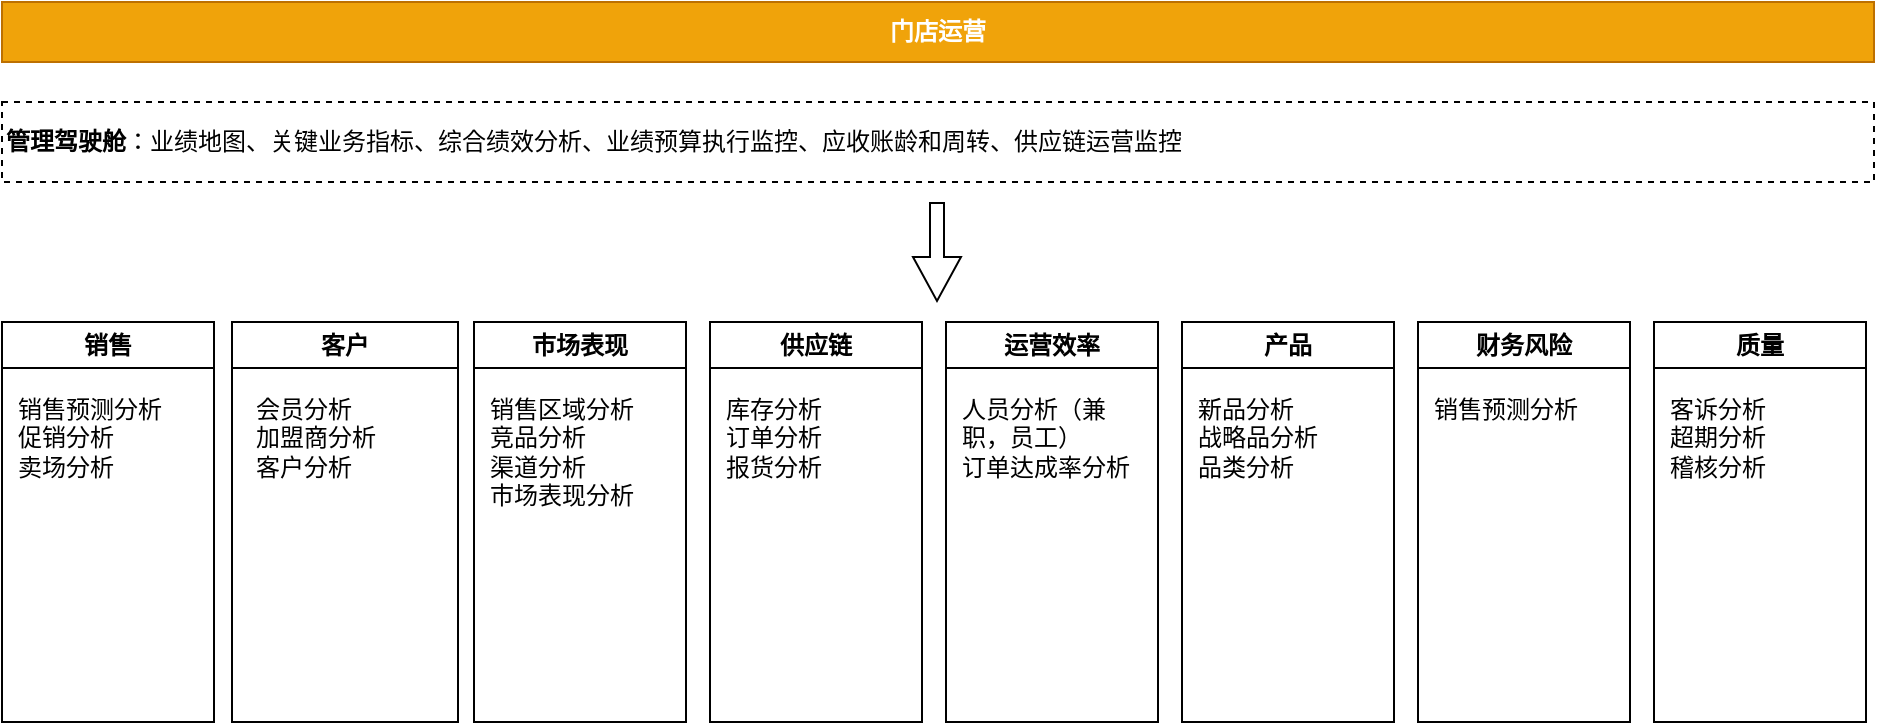 <mxfile version="26.2.8">
  <diagram name="第 1 页" id="GskqJcH7MVZhV6aUFAPI">
    <mxGraphModel dx="1002" dy="597" grid="1" gridSize="10" guides="1" tooltips="1" connect="1" arrows="1" fold="1" page="1" pageScale="1" pageWidth="827" pageHeight="1169" math="0" shadow="0">
      <root>
        <mxCell id="0" />
        <mxCell id="1" parent="0" />
        <mxCell id="HJ7cx-dCD4smT8NFuNB5-1" value="门店运营" style="rounded=0;whiteSpace=wrap;html=1;labelBackgroundColor=none;fillColor=#f0a30a;strokeColor=#BD7000;fontColor=#FFFFFF;fontStyle=1" vertex="1" parent="1">
          <mxGeometry x="94" y="110" width="936" height="30" as="geometry" />
        </mxCell>
        <mxCell id="HJ7cx-dCD4smT8NFuNB5-3" value="销售" style="swimlane;whiteSpace=wrap;html=1;startSize=23;" vertex="1" parent="1">
          <mxGeometry x="94" y="270" width="106" height="200" as="geometry" />
        </mxCell>
        <mxCell id="HJ7cx-dCD4smT8NFuNB5-22" value="销售预测分析&lt;br&gt;促销分析&lt;div&gt;卖场分析&lt;/div&gt;" style="text;html=1;align=left;verticalAlign=top;whiteSpace=wrap;rounded=0;" vertex="1" parent="HJ7cx-dCD4smT8NFuNB5-3">
          <mxGeometry x="6" y="30" width="94" height="160" as="geometry" />
        </mxCell>
        <mxCell id="HJ7cx-dCD4smT8NFuNB5-4" value="客户" style="swimlane;whiteSpace=wrap;html=1;" vertex="1" parent="1">
          <mxGeometry x="209" y="270" width="113" height="200" as="geometry" />
        </mxCell>
        <mxCell id="HJ7cx-dCD4smT8NFuNB5-23" value="会员分析&lt;br&gt;加盟商分析&lt;br&gt;客户分析" style="text;html=1;align=left;verticalAlign=top;whiteSpace=wrap;rounded=0;" vertex="1" parent="HJ7cx-dCD4smT8NFuNB5-4">
          <mxGeometry x="9.5" y="30" width="94" height="160" as="geometry" />
        </mxCell>
        <mxCell id="HJ7cx-dCD4smT8NFuNB5-5" value="市场表现" style="swimlane;whiteSpace=wrap;html=1;" vertex="1" parent="1">
          <mxGeometry x="330" y="270" width="106" height="200" as="geometry" />
        </mxCell>
        <mxCell id="HJ7cx-dCD4smT8NFuNB5-24" value="销售区域分析&lt;br&gt;竞品分析&lt;br&gt;渠道分析&lt;br&gt;市场表现分析" style="text;html=1;align=left;verticalAlign=top;whiteSpace=wrap;rounded=0;" vertex="1" parent="HJ7cx-dCD4smT8NFuNB5-5">
          <mxGeometry x="6" y="30" width="94" height="160" as="geometry" />
        </mxCell>
        <mxCell id="HJ7cx-dCD4smT8NFuNB5-6" value="供应链" style="swimlane;whiteSpace=wrap;html=1;startSize=23;" vertex="1" parent="1">
          <mxGeometry x="448" y="270" width="106" height="200" as="geometry" />
        </mxCell>
        <mxCell id="HJ7cx-dCD4smT8NFuNB5-25" value="库存分析&lt;br&gt;订单分析&lt;br&gt;报货分析" style="text;html=1;align=left;verticalAlign=top;whiteSpace=wrap;rounded=0;" vertex="1" parent="HJ7cx-dCD4smT8NFuNB5-6">
          <mxGeometry x="6" y="30" width="94" height="160" as="geometry" />
        </mxCell>
        <mxCell id="HJ7cx-dCD4smT8NFuNB5-7" value="运营效率" style="swimlane;whiteSpace=wrap;html=1;startSize=23;" vertex="1" parent="1">
          <mxGeometry x="566" y="270" width="106" height="200" as="geometry" />
        </mxCell>
        <mxCell id="HJ7cx-dCD4smT8NFuNB5-30" value="人员分析（兼职，员工）&lt;br&gt;订单达成率分析&lt;br&gt;&lt;div&gt;&lt;br&gt;&lt;/div&gt;" style="text;html=1;align=left;verticalAlign=top;whiteSpace=wrap;rounded=0;" vertex="1" parent="HJ7cx-dCD4smT8NFuNB5-7">
          <mxGeometry x="6" y="30" width="94" height="160" as="geometry" />
        </mxCell>
        <mxCell id="HJ7cx-dCD4smT8NFuNB5-8" value="产品" style="swimlane;whiteSpace=wrap;html=1;startSize=23;" vertex="1" parent="1">
          <mxGeometry x="684" y="270" width="106" height="200" as="geometry" />
        </mxCell>
        <mxCell id="HJ7cx-dCD4smT8NFuNB5-27" value="新品分析&lt;br&gt;战略品分析&lt;br&gt;品类分析&lt;div&gt;&lt;br/&gt;&lt;/div&gt;" style="text;html=1;align=left;verticalAlign=top;whiteSpace=wrap;rounded=0;" vertex="1" parent="HJ7cx-dCD4smT8NFuNB5-8">
          <mxGeometry x="6" y="30" width="94" height="160" as="geometry" />
        </mxCell>
        <mxCell id="HJ7cx-dCD4smT8NFuNB5-9" value="财务风险" style="swimlane;whiteSpace=wrap;html=1;startSize=23;" vertex="1" parent="1">
          <mxGeometry x="802" y="270" width="106" height="200" as="geometry" />
        </mxCell>
        <mxCell id="HJ7cx-dCD4smT8NFuNB5-28" value="销售预测分析" style="text;html=1;align=left;verticalAlign=top;whiteSpace=wrap;rounded=0;" vertex="1" parent="HJ7cx-dCD4smT8NFuNB5-9">
          <mxGeometry x="6" y="30" width="94" height="160" as="geometry" />
        </mxCell>
        <mxCell id="HJ7cx-dCD4smT8NFuNB5-14" value="质量" style="swimlane;whiteSpace=wrap;html=1;startSize=23;" vertex="1" parent="1">
          <mxGeometry x="920" y="270" width="106" height="200" as="geometry" />
        </mxCell>
        <mxCell id="HJ7cx-dCD4smT8NFuNB5-29" value="客诉分析&lt;br&gt;超期分析&lt;br&gt;稽核分析" style="text;html=1;align=left;verticalAlign=top;whiteSpace=wrap;rounded=0;" vertex="1" parent="HJ7cx-dCD4smT8NFuNB5-14">
          <mxGeometry x="6" y="30" width="94" height="160" as="geometry" />
        </mxCell>
        <mxCell id="HJ7cx-dCD4smT8NFuNB5-18" value="" style="shape=flexArrow;endArrow=classic;html=1;rounded=0;entryX=1;entryY=0;entryDx=0;entryDy=0;width=7;endSize=7;endWidth=16;" edge="1" parent="1">
          <mxGeometry width="50" height="50" relative="1" as="geometry">
            <mxPoint x="561.5" y="210" as="sourcePoint" />
            <mxPoint x="561.5" y="260" as="targetPoint" />
          </mxGeometry>
        </mxCell>
        <mxCell id="HJ7cx-dCD4smT8NFuNB5-19" value="&lt;b&gt;管理驾驶舱&lt;/b&gt;：业绩地图、关键业务指标、综合绩效分析、业绩预算执行监控、应收账龄和周转、供应链运营监控" style="rounded=0;whiteSpace=wrap;html=1;dashed=1;align=left;" vertex="1" parent="1">
          <mxGeometry x="94" y="160" width="936" height="40" as="geometry" />
        </mxCell>
      </root>
    </mxGraphModel>
  </diagram>
</mxfile>
